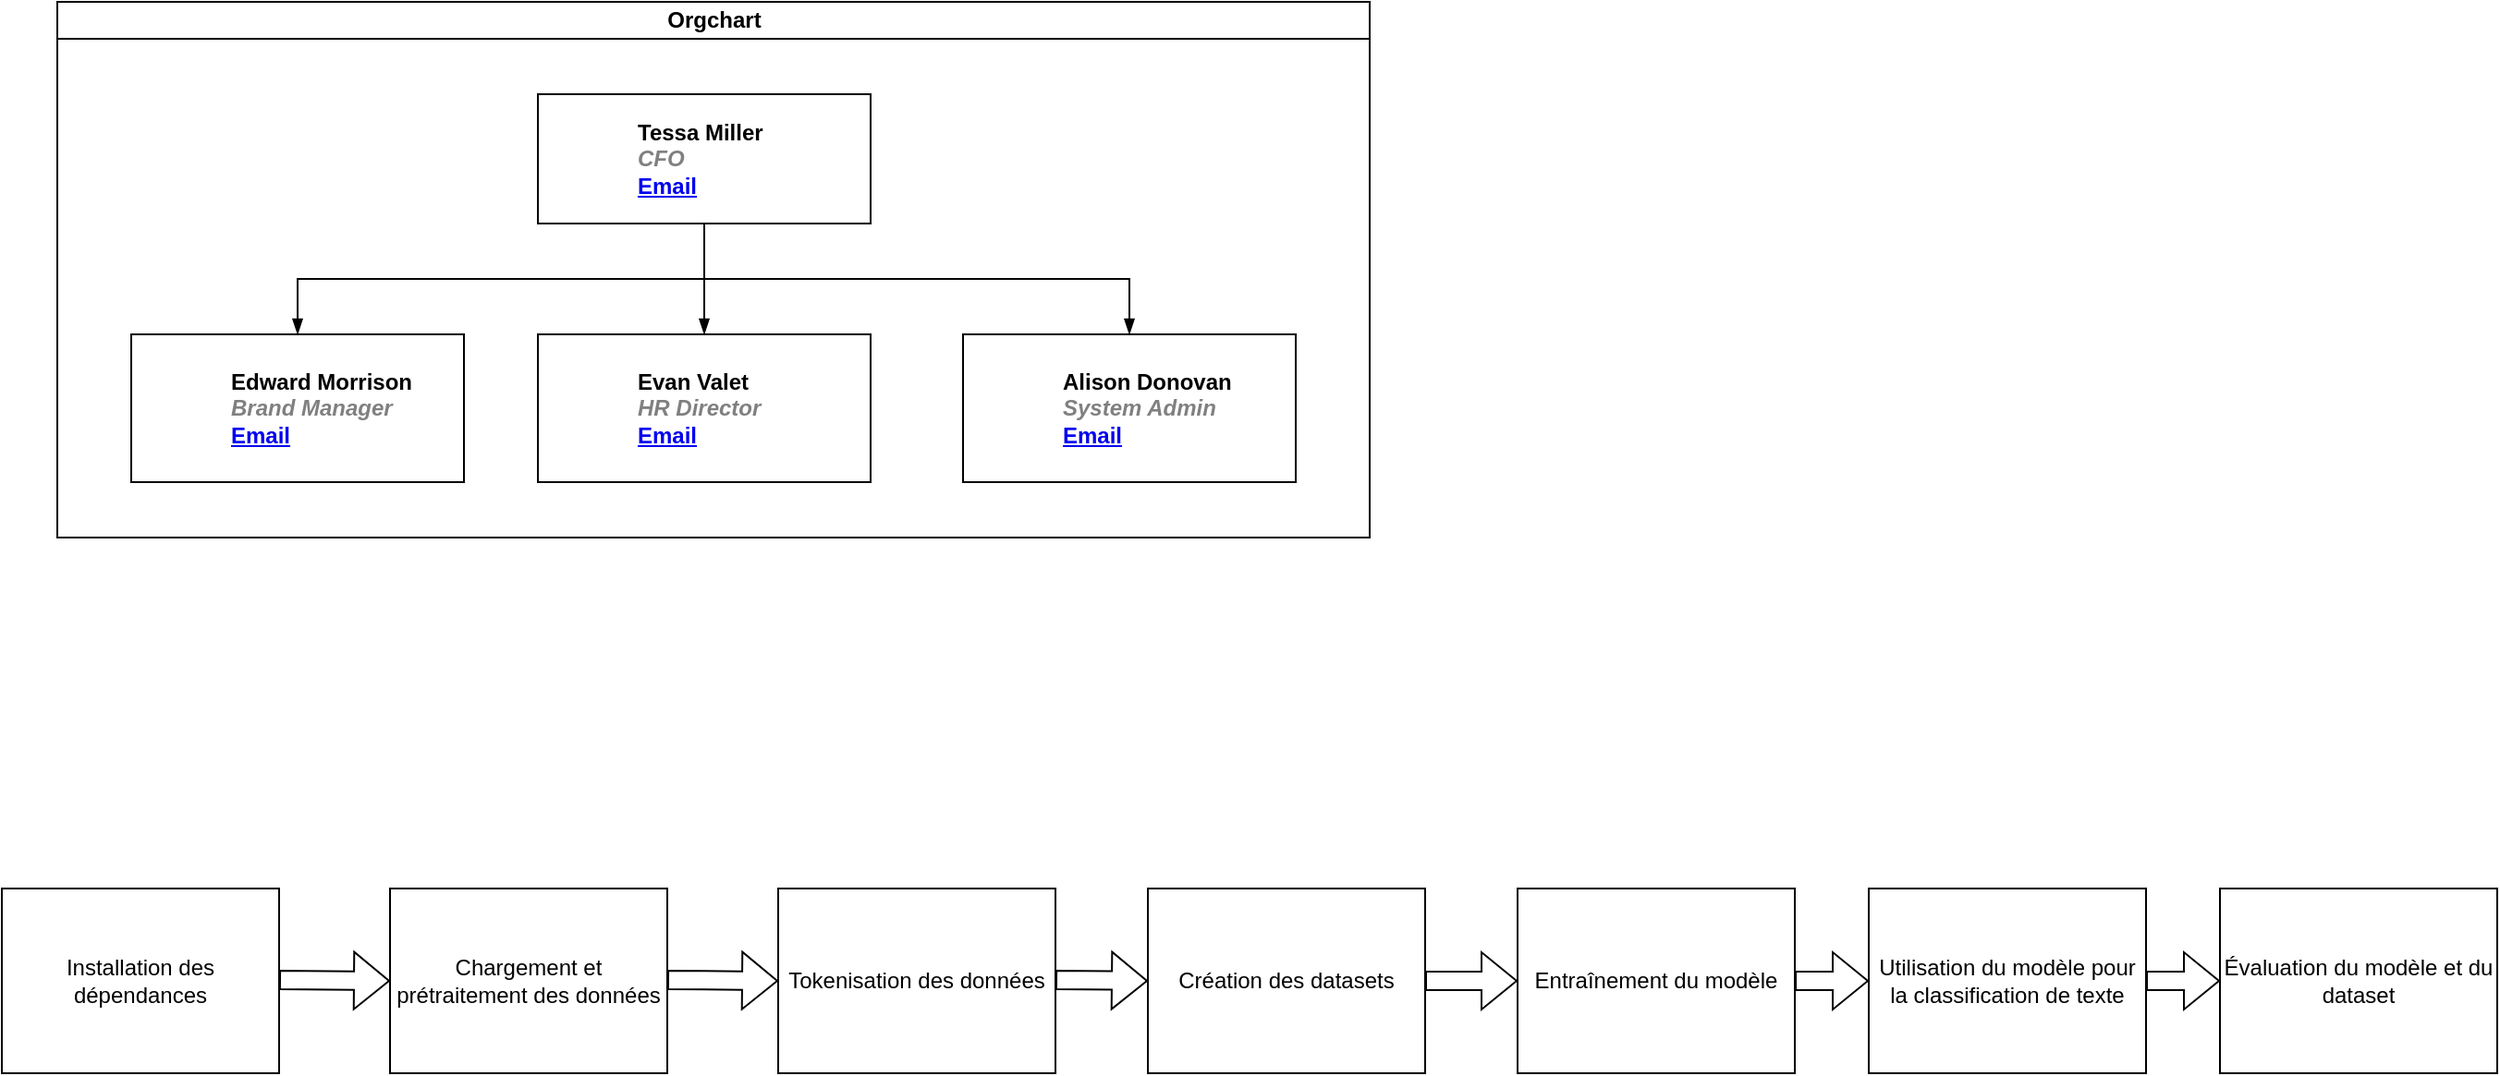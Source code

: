 <mxfile version="21.3.2" type="github">
  <diagram id="prtHgNgQTEPvFCAcTncT" name="Page-1">
    <mxGraphModel dx="909" dy="560" grid="1" gridSize="10" guides="1" tooltips="1" connect="1" arrows="1" fold="1" page="1" pageScale="1" pageWidth="827" pageHeight="1169" math="0" shadow="0">
      <root>
        <mxCell id="0" />
        <mxCell id="1" parent="0" />
        <mxCell id="dNxyNK7c78bLwvsdeMH5-11" value="Orgchart" style="swimlane;html=1;startSize=20;horizontal=1;containerType=tree;glass=0;" parent="1" vertex="1">
          <mxGeometry x="40" y="80" width="710" height="290" as="geometry" />
        </mxCell>
        <UserObject label="%name%&lt;br&gt;&lt;i style=&quot;color: gray&quot;&gt;%position%&lt;/i&gt;&lt;br&gt;&lt;a href=&quot;mailto:%email%&quot;&gt;Email&lt;/a&gt;" name="Tessa Miller" position="CFO" location="Office 1" email="me@example.com" placeholders="1" link="https://www.draw.io" id="dNxyNK7c78bLwvsdeMH5-12">
          <mxCell style="label;image=https://cdn3.iconfinder.com/data/icons/user-avatars-1/512/users-3-128.png;whiteSpace=wrap;html=1;rounded=0;glass=0;treeMoving=1;treeFolding=1;" parent="dNxyNK7c78bLwvsdeMH5-11" vertex="1">
            <mxGeometry x="260" y="50" width="180" height="70" as="geometry" />
          </mxCell>
        </UserObject>
        <mxCell id="dNxyNK7c78bLwvsdeMH5-13" value="" style="endArrow=blockThin;endFill=1;fontSize=11;edgeStyle=elbowEdgeStyle;elbow=vertical;rounded=0;" parent="dNxyNK7c78bLwvsdeMH5-11" source="dNxyNK7c78bLwvsdeMH5-12" target="dNxyNK7c78bLwvsdeMH5-14" edge="1">
          <mxGeometry relative="1" as="geometry" />
        </mxCell>
        <UserObject label="%name%&lt;br&gt;&lt;i style=&quot;color: gray&quot;&gt;%position%&lt;/i&gt;&lt;br&gt;&lt;a href=&quot;mailto:%email%&quot;&gt;Email&lt;/a&gt;" name="Edward Morrison" position="Brand Manager" location="Office 2" email="me@example.com" placeholders="1" link="https://www.draw.io" id="dNxyNK7c78bLwvsdeMH5-14">
          <mxCell style="label;image=https://cdn3.iconfinder.com/data/icons/user-avatars-1/512/users-10-3-128.png;whiteSpace=wrap;html=1;rounded=0;glass=0;treeFolding=1;treeMoving=1;" parent="dNxyNK7c78bLwvsdeMH5-11" vertex="1">
            <mxGeometry x="40" y="180" width="180" height="80" as="geometry" />
          </mxCell>
        </UserObject>
        <mxCell id="dNxyNK7c78bLwvsdeMH5-15" value="" style="endArrow=blockThin;endFill=1;fontSize=11;edgeStyle=elbowEdgeStyle;elbow=vertical;rounded=0;" parent="dNxyNK7c78bLwvsdeMH5-11" source="dNxyNK7c78bLwvsdeMH5-12" target="dNxyNK7c78bLwvsdeMH5-16" edge="1">
          <mxGeometry relative="1" as="geometry" />
        </mxCell>
        <UserObject label="%name%&lt;br&gt;&lt;i style=&quot;color: gray&quot;&gt;%position%&lt;/i&gt;&lt;br&gt;&lt;a href=&quot;mailto:%email%&quot;&gt;Email&lt;/a&gt;" name="Evan Valet" position="HR Director" location="Office 4" email="me@example.com" placeholders="1" link="https://www.draw.io" id="dNxyNK7c78bLwvsdeMH5-16">
          <mxCell style="label;image=https://cdn3.iconfinder.com/data/icons/user-avatars-1/512/users-9-2-128.png;whiteSpace=wrap;html=1;rounded=0;glass=0;treeFolding=1;treeMoving=1;" parent="dNxyNK7c78bLwvsdeMH5-11" vertex="1">
            <mxGeometry x="260" y="180" width="180" height="80" as="geometry" />
          </mxCell>
        </UserObject>
        <mxCell id="dNxyNK7c78bLwvsdeMH5-17" value="" style="endArrow=blockThin;endFill=1;fontSize=11;edgeStyle=elbowEdgeStyle;elbow=vertical;rounded=0;" parent="dNxyNK7c78bLwvsdeMH5-11" source="dNxyNK7c78bLwvsdeMH5-12" target="dNxyNK7c78bLwvsdeMH5-18" edge="1">
          <mxGeometry relative="1" as="geometry" />
        </mxCell>
        <UserObject label="%name%&lt;br&gt;&lt;i style=&quot;color: gray&quot;&gt;%position%&lt;/i&gt;&lt;br&gt;&lt;a href=&quot;mailto:%email%&quot;&gt;Email&lt;/a&gt;" name="Alison Donovan" position="System Admin" location="Office 3" email="me@example.com" placeholders="1" link="https://www.draw.io" id="dNxyNK7c78bLwvsdeMH5-18">
          <mxCell style="label;image=https://cdn3.iconfinder.com/data/icons/user-avatars-1/512/users-2-128.png;whiteSpace=wrap;html=1;rounded=0;glass=0;" parent="dNxyNK7c78bLwvsdeMH5-11" vertex="1">
            <mxGeometry x="490" y="180" width="180" height="80" as="geometry" />
          </mxCell>
        </UserObject>
        <mxCell id="rY95KGYByPM-QPtXIVt3-1" value="Installation des dépendances" style="rounded=0;whiteSpace=wrap;html=1;" vertex="1" parent="1">
          <mxGeometry x="10" y="560" width="150" height="100" as="geometry" />
        </mxCell>
        <mxCell id="rY95KGYByPM-QPtXIVt3-2" value="" style="shape=flexArrow;endArrow=classic;html=1;rounded=0;" edge="1" parent="1">
          <mxGeometry width="50" height="50" relative="1" as="geometry">
            <mxPoint x="160" y="609.5" as="sourcePoint" />
            <mxPoint x="220" y="610" as="targetPoint" />
          </mxGeometry>
        </mxCell>
        <mxCell id="rY95KGYByPM-QPtXIVt3-3" value="Chargement et prétraitement des données" style="rounded=0;whiteSpace=wrap;html=1;" vertex="1" parent="1">
          <mxGeometry x="220" y="560" width="150" height="100" as="geometry" />
        </mxCell>
        <mxCell id="rY95KGYByPM-QPtXIVt3-4" value="Tokenisation des données" style="rounded=0;whiteSpace=wrap;html=1;" vertex="1" parent="1">
          <mxGeometry x="430" y="560" width="150" height="100" as="geometry" />
        </mxCell>
        <mxCell id="rY95KGYByPM-QPtXIVt3-18" style="edgeStyle=orthogonalEdgeStyle;rounded=0;orthogonalLoop=1;jettySize=auto;html=1;exitX=1;exitY=0.5;exitDx=0;exitDy=0;entryX=0;entryY=0.5;entryDx=0;entryDy=0;shape=flexArrow;" edge="1" parent="1" source="rY95KGYByPM-QPtXIVt3-5" target="rY95KGYByPM-QPtXIVt3-13">
          <mxGeometry relative="1" as="geometry" />
        </mxCell>
        <mxCell id="rY95KGYByPM-QPtXIVt3-5" value="Création des datasets" style="rounded=0;whiteSpace=wrap;html=1;" vertex="1" parent="1">
          <mxGeometry x="630" y="560" width="150" height="100" as="geometry" />
        </mxCell>
        <mxCell id="rY95KGYByPM-QPtXIVt3-9" value="" style="shape=flexArrow;endArrow=classic;html=1;rounded=0;" edge="1" parent="1">
          <mxGeometry width="50" height="50" relative="1" as="geometry">
            <mxPoint x="370" y="609.5" as="sourcePoint" />
            <mxPoint x="430" y="610" as="targetPoint" />
          </mxGeometry>
        </mxCell>
        <mxCell id="rY95KGYByPM-QPtXIVt3-10" value="" style="shape=flexArrow;endArrow=classic;html=1;rounded=0;entryX=0;entryY=0.5;entryDx=0;entryDy=0;" edge="1" parent="1" target="rY95KGYByPM-QPtXIVt3-5">
          <mxGeometry width="50" height="50" relative="1" as="geometry">
            <mxPoint x="580" y="609.5" as="sourcePoint" />
            <mxPoint x="640" y="610" as="targetPoint" />
          </mxGeometry>
        </mxCell>
        <mxCell id="rY95KGYByPM-QPtXIVt3-11" value="Évaluation du modèle et du dataset" style="rounded=0;whiteSpace=wrap;html=1;" vertex="1" parent="1">
          <mxGeometry x="1210" y="560" width="150" height="100" as="geometry" />
        </mxCell>
        <mxCell id="rY95KGYByPM-QPtXIVt3-22" style="edgeStyle=orthogonalEdgeStyle;rounded=0;orthogonalLoop=1;jettySize=auto;html=1;exitX=1;exitY=0.5;exitDx=0;exitDy=0;entryX=0;entryY=0.5;entryDx=0;entryDy=0;shape=flexArrow;" edge="1" parent="1" source="rY95KGYByPM-QPtXIVt3-12" target="rY95KGYByPM-QPtXIVt3-11">
          <mxGeometry relative="1" as="geometry" />
        </mxCell>
        <mxCell id="rY95KGYByPM-QPtXIVt3-12" value="Utilisation du modèle pour la classification de texte" style="rounded=0;whiteSpace=wrap;html=1;" vertex="1" parent="1">
          <mxGeometry x="1020" y="560" width="150" height="100" as="geometry" />
        </mxCell>
        <mxCell id="rY95KGYByPM-QPtXIVt3-21" style="edgeStyle=orthogonalEdgeStyle;rounded=0;orthogonalLoop=1;jettySize=auto;html=1;exitX=1;exitY=0.5;exitDx=0;exitDy=0;entryX=0;entryY=0.5;entryDx=0;entryDy=0;shape=flexArrow;" edge="1" parent="1" source="rY95KGYByPM-QPtXIVt3-13" target="rY95KGYByPM-QPtXIVt3-12">
          <mxGeometry relative="1" as="geometry" />
        </mxCell>
        <mxCell id="rY95KGYByPM-QPtXIVt3-13" value="Entraînement du modèle" style="rounded=0;whiteSpace=wrap;html=1;" vertex="1" parent="1">
          <mxGeometry x="830" y="560" width="150" height="100" as="geometry" />
        </mxCell>
      </root>
    </mxGraphModel>
  </diagram>
</mxfile>
